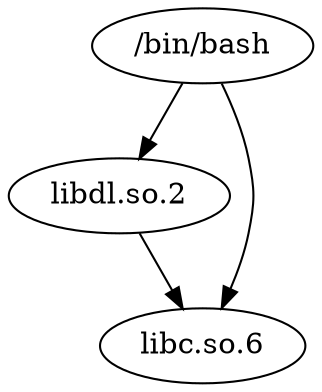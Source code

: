 digraph G { graph [layout=dot] 
_bin_bash[label="/bin/bash"]
libdl_so_2[label="libdl.so.2"]
_bin_bash -> libdl_so_2
_bin_bash[label="/bin/bash"]
libc_so_6[label="libc.so.6"]
_bin_bash -> libc_so_6
libdl_so_2[label="libdl.so.2"]
libc_so_6[label="libc.so.6"]
libdl_so_2 -> libc_so_6
}

